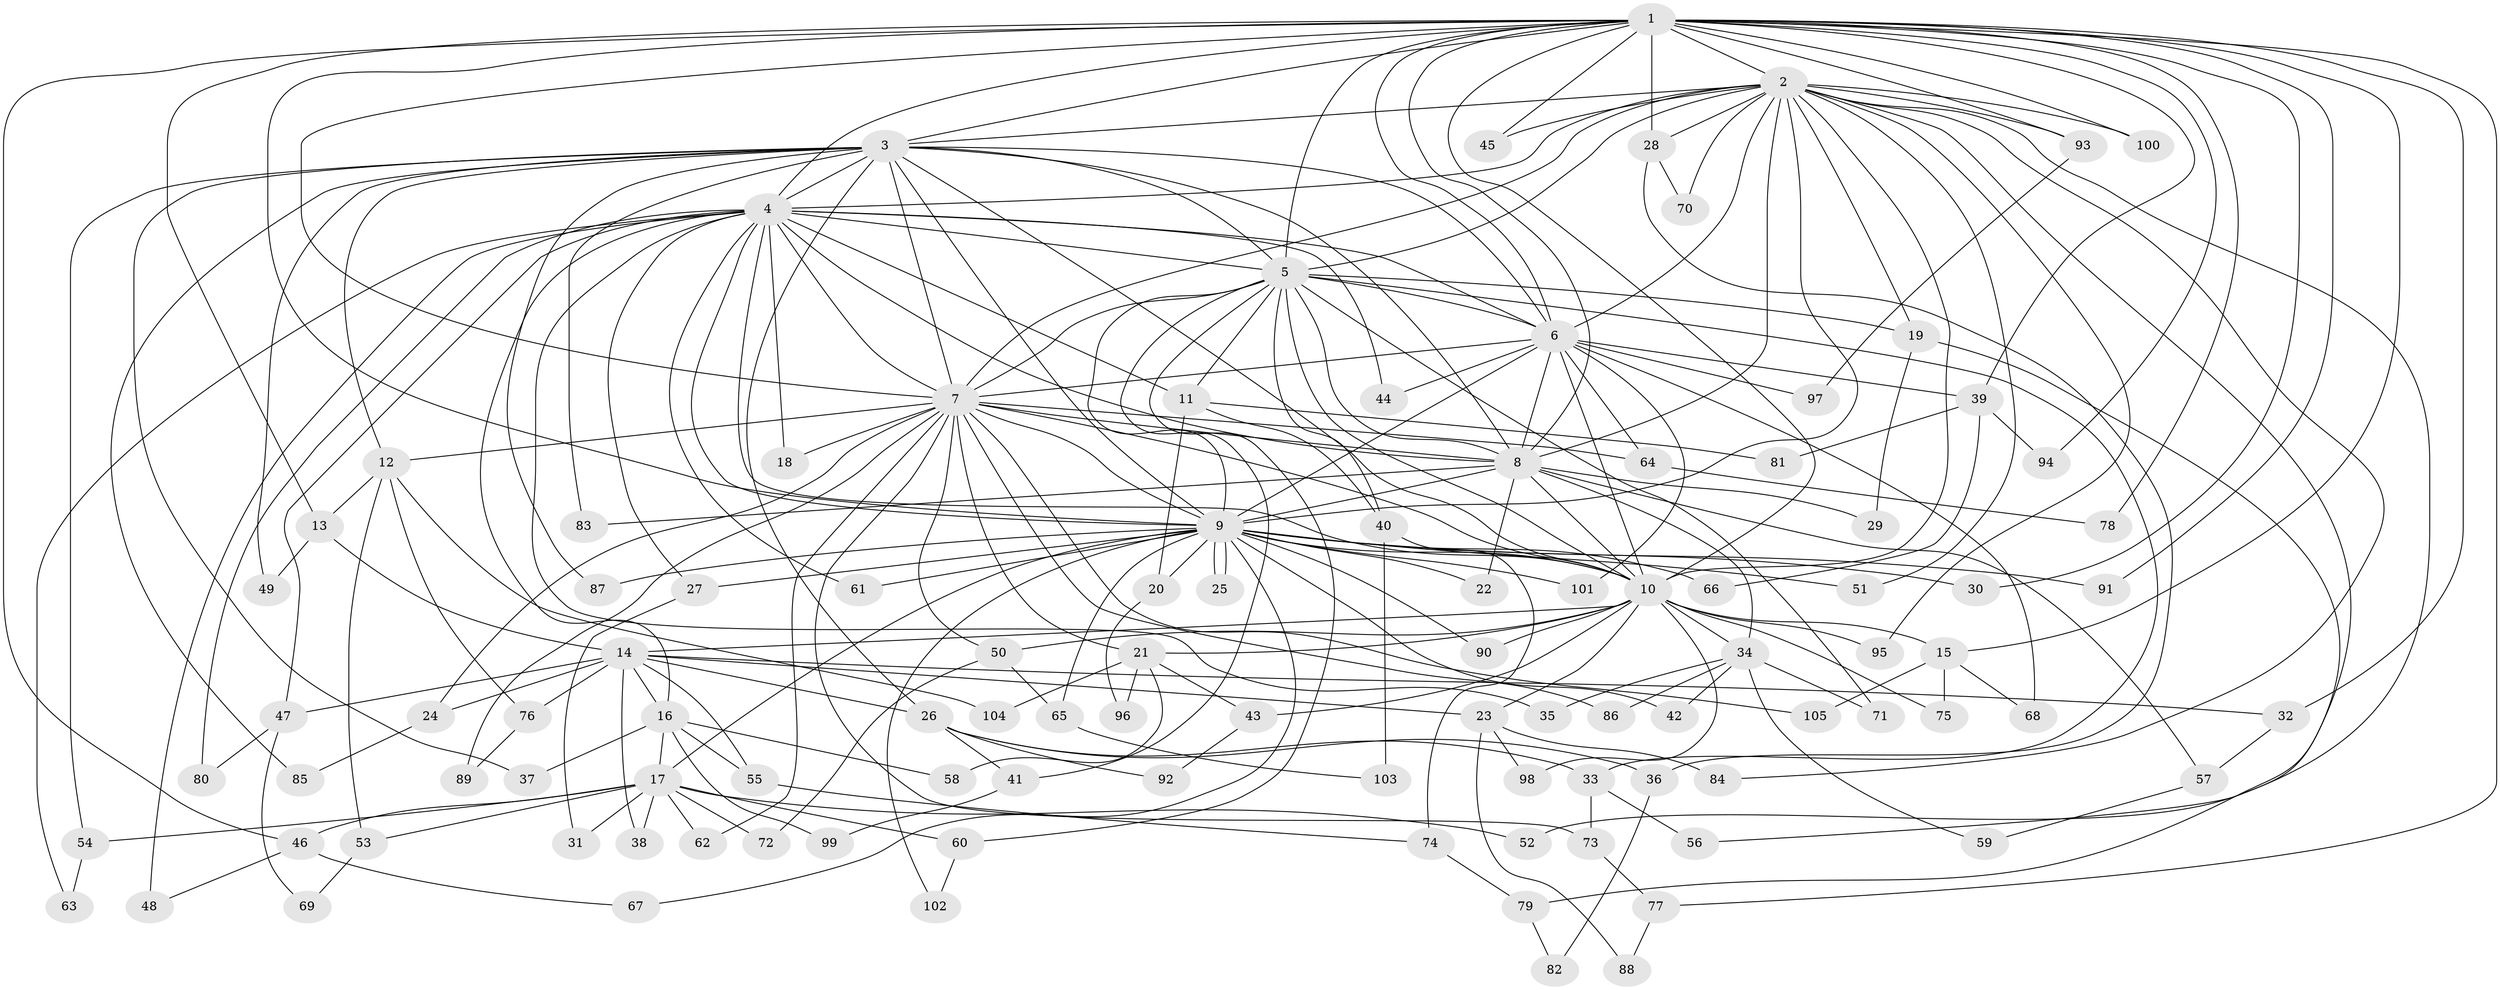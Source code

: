 // Generated by graph-tools (version 1.1) at 2025/43/03/09/25 04:43:12]
// undirected, 105 vertices, 235 edges
graph export_dot {
graph [start="1"]
  node [color=gray90,style=filled];
  1;
  2;
  3;
  4;
  5;
  6;
  7;
  8;
  9;
  10;
  11;
  12;
  13;
  14;
  15;
  16;
  17;
  18;
  19;
  20;
  21;
  22;
  23;
  24;
  25;
  26;
  27;
  28;
  29;
  30;
  31;
  32;
  33;
  34;
  35;
  36;
  37;
  38;
  39;
  40;
  41;
  42;
  43;
  44;
  45;
  46;
  47;
  48;
  49;
  50;
  51;
  52;
  53;
  54;
  55;
  56;
  57;
  58;
  59;
  60;
  61;
  62;
  63;
  64;
  65;
  66;
  67;
  68;
  69;
  70;
  71;
  72;
  73;
  74;
  75;
  76;
  77;
  78;
  79;
  80;
  81;
  82;
  83;
  84;
  85;
  86;
  87;
  88;
  89;
  90;
  91;
  92;
  93;
  94;
  95;
  96;
  97;
  98;
  99;
  100;
  101;
  102;
  103;
  104;
  105;
  1 -- 2;
  1 -- 3;
  1 -- 4;
  1 -- 5;
  1 -- 6;
  1 -- 7;
  1 -- 8;
  1 -- 9;
  1 -- 10;
  1 -- 13;
  1 -- 15;
  1 -- 28;
  1 -- 30;
  1 -- 32;
  1 -- 39;
  1 -- 45;
  1 -- 46;
  1 -- 77;
  1 -- 78;
  1 -- 91;
  1 -- 93;
  1 -- 94;
  1 -- 100;
  2 -- 3;
  2 -- 4;
  2 -- 5;
  2 -- 6;
  2 -- 7;
  2 -- 8;
  2 -- 9;
  2 -- 10;
  2 -- 19;
  2 -- 28;
  2 -- 45;
  2 -- 51;
  2 -- 52;
  2 -- 56;
  2 -- 70;
  2 -- 84;
  2 -- 93;
  2 -- 95;
  2 -- 100;
  3 -- 4;
  3 -- 5;
  3 -- 6;
  3 -- 7;
  3 -- 8;
  3 -- 9;
  3 -- 10;
  3 -- 12;
  3 -- 26;
  3 -- 37;
  3 -- 49;
  3 -- 54;
  3 -- 83;
  3 -- 85;
  3 -- 87;
  4 -- 5;
  4 -- 6;
  4 -- 7;
  4 -- 8;
  4 -- 9;
  4 -- 10;
  4 -- 11;
  4 -- 16;
  4 -- 18;
  4 -- 27;
  4 -- 35;
  4 -- 44;
  4 -- 47;
  4 -- 48;
  4 -- 61;
  4 -- 63;
  4 -- 80;
  5 -- 6;
  5 -- 7;
  5 -- 8;
  5 -- 9;
  5 -- 10;
  5 -- 11;
  5 -- 19;
  5 -- 33;
  5 -- 40;
  5 -- 41;
  5 -- 60;
  5 -- 71;
  6 -- 7;
  6 -- 8;
  6 -- 9;
  6 -- 10;
  6 -- 39;
  6 -- 44;
  6 -- 64;
  6 -- 68;
  6 -- 97;
  6 -- 101;
  7 -- 8;
  7 -- 9;
  7 -- 10;
  7 -- 12;
  7 -- 18;
  7 -- 21;
  7 -- 24;
  7 -- 50;
  7 -- 62;
  7 -- 64;
  7 -- 73;
  7 -- 86;
  7 -- 89;
  7 -- 105;
  8 -- 9;
  8 -- 10;
  8 -- 22;
  8 -- 29;
  8 -- 34;
  8 -- 57;
  8 -- 83;
  9 -- 10;
  9 -- 17;
  9 -- 20;
  9 -- 22;
  9 -- 25;
  9 -- 25;
  9 -- 27;
  9 -- 30;
  9 -- 42;
  9 -- 51;
  9 -- 61;
  9 -- 65;
  9 -- 66;
  9 -- 67;
  9 -- 87;
  9 -- 90;
  9 -- 91;
  9 -- 101;
  9 -- 102;
  10 -- 14;
  10 -- 15;
  10 -- 21;
  10 -- 23;
  10 -- 34;
  10 -- 43;
  10 -- 50;
  10 -- 75;
  10 -- 90;
  10 -- 95;
  10 -- 98;
  11 -- 20;
  11 -- 40;
  11 -- 81;
  12 -- 13;
  12 -- 53;
  12 -- 76;
  12 -- 104;
  13 -- 14;
  13 -- 49;
  14 -- 16;
  14 -- 23;
  14 -- 24;
  14 -- 26;
  14 -- 32;
  14 -- 38;
  14 -- 47;
  14 -- 55;
  14 -- 76;
  15 -- 68;
  15 -- 75;
  15 -- 105;
  16 -- 17;
  16 -- 37;
  16 -- 55;
  16 -- 58;
  16 -- 99;
  17 -- 31;
  17 -- 38;
  17 -- 46;
  17 -- 52;
  17 -- 53;
  17 -- 54;
  17 -- 60;
  17 -- 62;
  17 -- 72;
  19 -- 29;
  19 -- 79;
  20 -- 96;
  21 -- 43;
  21 -- 58;
  21 -- 96;
  21 -- 104;
  23 -- 84;
  23 -- 88;
  23 -- 98;
  24 -- 85;
  26 -- 33;
  26 -- 36;
  26 -- 41;
  26 -- 92;
  27 -- 31;
  28 -- 36;
  28 -- 70;
  32 -- 57;
  33 -- 56;
  33 -- 73;
  34 -- 35;
  34 -- 42;
  34 -- 59;
  34 -- 71;
  34 -- 86;
  36 -- 82;
  39 -- 66;
  39 -- 81;
  39 -- 94;
  40 -- 74;
  40 -- 103;
  41 -- 99;
  43 -- 92;
  46 -- 48;
  46 -- 67;
  47 -- 69;
  47 -- 80;
  50 -- 65;
  50 -- 72;
  53 -- 69;
  54 -- 63;
  55 -- 74;
  57 -- 59;
  60 -- 102;
  64 -- 78;
  65 -- 103;
  73 -- 77;
  74 -- 79;
  76 -- 89;
  77 -- 88;
  79 -- 82;
  93 -- 97;
}
